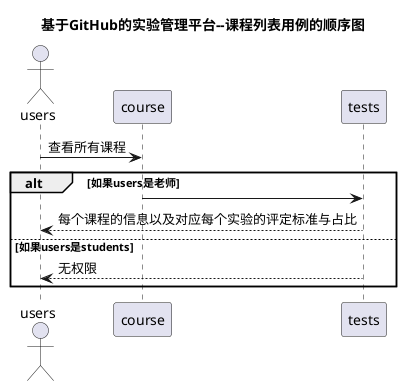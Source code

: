 @startuml
title 基于GitHub的实验管理平台--课程列表用例的顺序图
actor users
users -> course: 查看所有课程
alt 如果users是老师
	course -> tests
	tests --> users:每个课程的信息以及对应每个实验的评定标准与占比
else 如果users是students
    tests --> users:无权限
end

@enduml